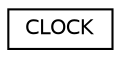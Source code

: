 digraph "Graphical Class Hierarchy"
{
  edge [fontname="Helvetica",fontsize="10",labelfontname="Helvetica",labelfontsize="10"];
  node [fontname="Helvetica",fontsize="10",shape=record];
  rankdir="LR";
  Node1 [label="CLOCK",height=0.2,width=0.4,color="black", fillcolor="white", style="filled",URL="$structCLOCK.html"];
}
